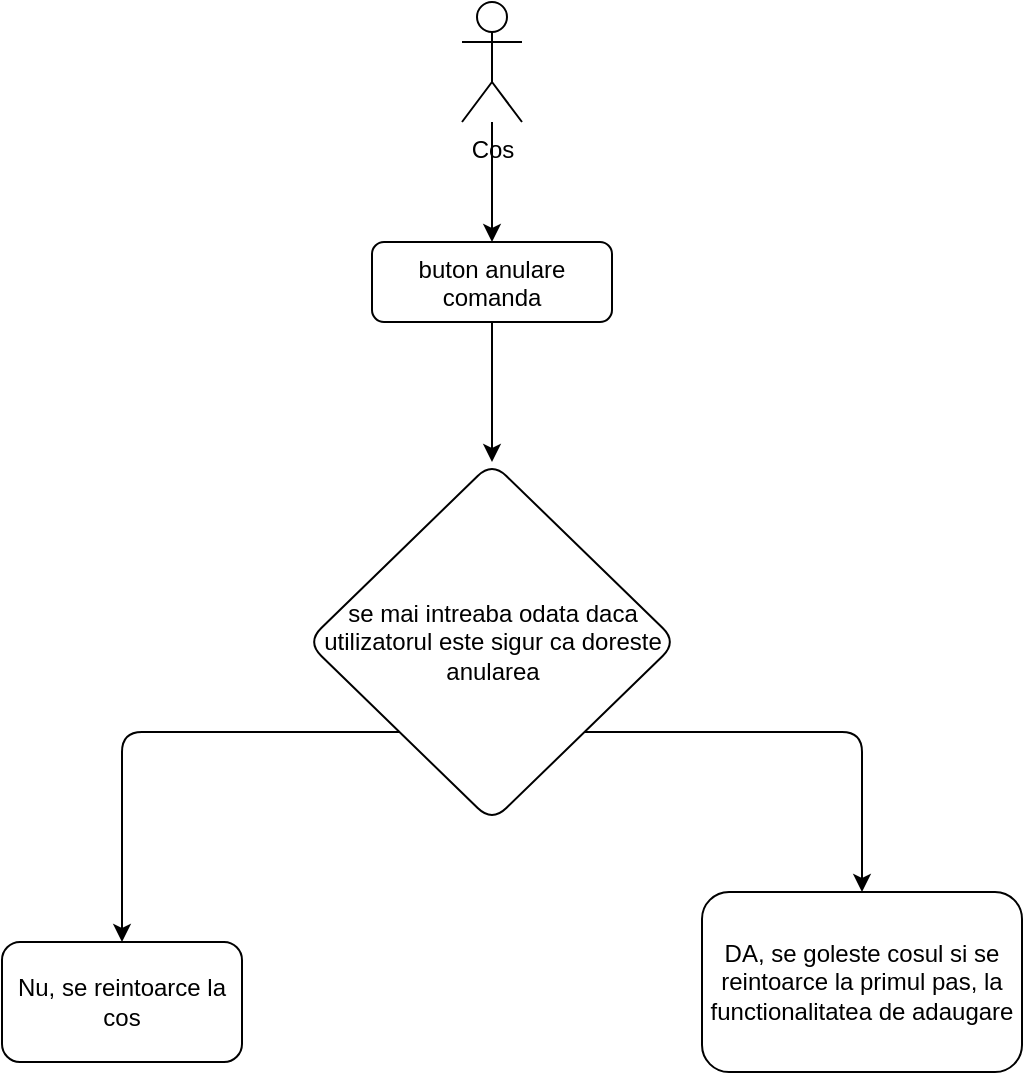 <mxfile version="20.6.2" type="device"><diagram id="8Jqbk4xWyfDs128KVBlm" name="Page-1"><mxGraphModel dx="1422" dy="842" grid="1" gridSize="10" guides="1" tooltips="1" connect="1" arrows="1" fold="1" page="1" pageScale="1" pageWidth="850" pageHeight="1100" math="0" shadow="0"><root><mxCell id="0"/><mxCell id="1" parent="0"/><mxCell id="Jh57l1tf23Ys0A-abT6M-1" value="" style="edgeStyle=orthogonalEdgeStyle;rounded=1;orthogonalLoop=1;jettySize=auto;html=1;" edge="1" parent="1" source="Jh57l1tf23Ys0A-abT6M-2" target="Jh57l1tf23Ys0A-abT6M-3"><mxGeometry relative="1" as="geometry"/></mxCell><mxCell id="Jh57l1tf23Ys0A-abT6M-2" value="Cos&lt;br&gt;" style="shape=umlActor;verticalLabelPosition=bottom;verticalAlign=top;html=1;outlineConnect=0;rounded=1;" vertex="1" parent="1"><mxGeometry x="370" y="60" width="30" height="60" as="geometry"/></mxCell><mxCell id="Jh57l1tf23Ys0A-abT6M-5" value="" style="edgeStyle=orthogonalEdgeStyle;rounded=1;orthogonalLoop=1;jettySize=auto;html=1;" edge="1" parent="1" source="Jh57l1tf23Ys0A-abT6M-3"><mxGeometry relative="1" as="geometry"><mxPoint x="385" y="290" as="targetPoint"/></mxGeometry></mxCell><mxCell id="Jh57l1tf23Ys0A-abT6M-3" value="buton anulare comanda" style="whiteSpace=wrap;html=1;verticalAlign=top;rounded=1;" vertex="1" parent="1"><mxGeometry x="325" y="180" width="120" height="40" as="geometry"/></mxCell><mxCell id="Jh57l1tf23Ys0A-abT6M-7" style="edgeStyle=orthogonalEdgeStyle;rounded=1;orthogonalLoop=1;jettySize=auto;html=1;exitX=0;exitY=1;exitDx=0;exitDy=0;" edge="1" parent="1" source="Jh57l1tf23Ys0A-abT6M-6" target="Jh57l1tf23Ys0A-abT6M-8"><mxGeometry relative="1" as="geometry"><mxPoint x="200" y="560" as="targetPoint"/></mxGeometry></mxCell><mxCell id="Jh57l1tf23Ys0A-abT6M-10" style="edgeStyle=orthogonalEdgeStyle;rounded=1;orthogonalLoop=1;jettySize=auto;html=1;exitX=1;exitY=1;exitDx=0;exitDy=0;" edge="1" parent="1" source="Jh57l1tf23Ys0A-abT6M-6" target="Jh57l1tf23Ys0A-abT6M-11"><mxGeometry relative="1" as="geometry"><mxPoint x="580" y="520" as="targetPoint"/></mxGeometry></mxCell><mxCell id="Jh57l1tf23Ys0A-abT6M-6" value="se mai intreaba odata daca utilizatorul este sigur ca doreste anularea" style="rhombus;whiteSpace=wrap;html=1;rounded=1;" vertex="1" parent="1"><mxGeometry x="292.5" y="290" width="185" height="180" as="geometry"/></mxCell><mxCell id="Jh57l1tf23Ys0A-abT6M-8" value="Nu, se reintoarce la cos" style="rounded=1;whiteSpace=wrap;html=1;" vertex="1" parent="1"><mxGeometry x="140" y="530" width="120" height="60" as="geometry"/></mxCell><mxCell id="Jh57l1tf23Ys0A-abT6M-11" value="DA, se goleste cosul si se reintoarce la primul pas, la functionalitatea de adaugare" style="rounded=1;whiteSpace=wrap;html=1;" vertex="1" parent="1"><mxGeometry x="490" y="505" width="160" height="90" as="geometry"/></mxCell></root></mxGraphModel></diagram></mxfile>